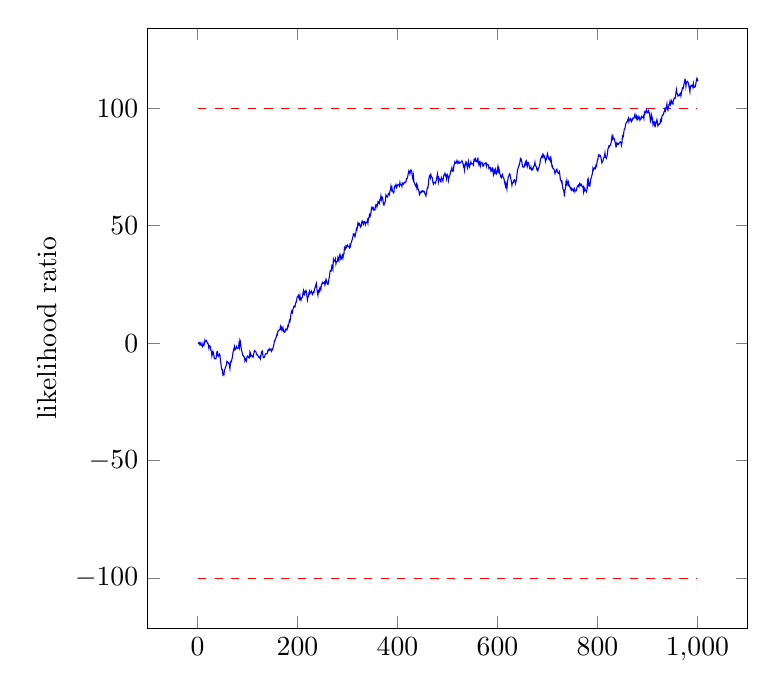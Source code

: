 \begin{tikzpicture}

\begin{axis}[
  width=3in,
  height=3in,
  scale only axis,
  ylabel={likelihood ratio},
]
\addplot[color=red,dashed]
coordinates{
  (1.0, 100.0)
    (1000.0, 100.0)
};

\addplot[color=red,dashed]
coordinates{
  (1.0, -100.0)
    (1000.0, -100.0)
};
\addplot[color=blue] coordinates {
  (1.0, 0.0)
    (2.0, -0.159)
    (3.0, 0.177)
    (4.0, 0.294)
    (5.0, -0.786)
    (6.0, -0.695)
    (7.0, 0.022)
    (8.0, -0.985)
    (9.0, -0.918)
    (10.0, -1.344)
    (11.0, -0.214)
    (12.0, -1.127)
    (13.0, -1.066)
    (14.0, -0.013)
    (15.0, 1.32)
    (16.0, 0.651)
    (17.0, 0.796)
    (18.0, 1.076)
    (19.0, 0.618)
    (20.0, -0.024)
    (21.0, -0.024)
    (22.0, -0.866)
    (23.0, -2.205)
    (24.0, -1.038)
    (25.0, -1.163)
    (26.0, -1.646)
    (27.0, -3.09)
    (28.0, -3.375)
    (29.0, -5.424)
    (30.0, -4.537)
    (31.0, -3.56)
    (32.0, -4.143)
    (33.0, -5.374)
    (34.0, -6.619)
    (35.0, -6.658)
    (36.0, -6.569)
    (37.0, -6.64)
    (38.0, -5.228)
    (39.0, -3.702)
    (40.0, -3.589)
    (41.0, -5.39)
    (42.0, -5.668)
    (43.0, -5.284)
    (44.0, -4.648)
    (45.0, -5.049)
    (46.0, -7.252)
    (47.0, -8.774)
    (48.0, -10.624)
    (49.0, -11.261)
    (50.0, -11.211)
    (51.0, -13.488)
    (52.0, -13.208)
    (53.0, -13.496)
    (54.0, -11.479)
    (55.0, -10.995)
    (56.0, -10.259)
    (57.0, -9.858)
    (58.0, -9.059)
    (59.0, -7.706)
    (60.0, -7.867)
    (61.0, -8.115)
    (62.0, -8.502)
    (63.0, -8.447)
    (64.0, -9.569)
    (65.0, -10.856)
    (66.0, -8.593)
    (67.0, -7.691)
    (68.0, -7.819)
    (69.0, -6.694)
    (70.0, -6.048)
    (71.0, -4.017)
    (72.0, -3.2)
    (73.0, -2.323)
    (74.0, -1.444)
    (75.0, -2.828)
    (76.0, -2.557)
    (77.0, -2.117)
    (78.0, -1.449)
    (79.0, -2.096)
    (80.0, -2.299)
    (81.0, -2.071)
    (82.0, -2.034)
    (83.0, -0.311)
    (84.0, -1.544)
    (85.0, 1.364)
    (86.0, 0.814)
    (87.0, -1.352)
    (88.0, -2.927)
    (89.0, -3.613)
    (90.0, -4.474)
    (91.0, -5.243)
    (92.0, -5.314)
    (93.0, -5.861)
    (94.0, -5.957)
    (95.0, -7.536)
    (96.0, -6.824)
    (97.0, -6.641)
    (98.0, -7.395)
    (99.0, -5.935)
    (100.0, -5.418)
    (101.0, -5.465)
    (102.0, -5.981)
    (103.0, -6.253)
    (104.0, -6.311)
    (105.0, -3.727)
    (106.0, -4.252)
    (107.0, -5.405)
    (108.0, -5.084)
    (109.0, -5.253)
    (110.0, -5.621)
    (111.0, -6.031)
    (112.0, -5.404)
    (113.0, -4.219)
    (114.0, -3.178)
    (115.0, -3.449)
    (116.0, -3.406)
    (117.0, -3.774)
    (118.0, -4.429)
    (119.0, -4.969)
    (120.0, -4.942)
    (121.0, -5.276)
    (122.0, -5.766)
    (123.0, -6.158)
    (124.0, -6.283)
    (125.0, -5.805)
    (126.0, -6.564)
    (127.0, -5.496)
    (128.0, -3.717)
    (129.0, -3.695)
    (130.0, -3.403)
    (131.0, -5.351)
    (132.0, -6.173)
    (133.0, -6.121)
    (134.0, -5.888)
    (135.0, -5.325)
    (136.0, -4.664)
    (137.0, -4.48)
    (138.0, -4.514)
    (139.0, -4.562)
    (140.0, -4.029)
    (141.0, -3.117)
    (142.0, -2.735)
    (143.0, -3.1)
    (144.0, -2.979)
    (145.0, -2.339)
    (146.0, -2.72)
    (147.0, -2.951)
    (148.0, -3.417)
    (149.0, -2.576)
    (150.0, -2.811)
    (151.0, -2.257)
    (152.0, -1.303)
    (153.0, -0.466)
    (154.0, 1.005)
    (155.0, 0.946)
    (156.0, 1.911)
    (157.0, 2.36)
    (158.0, 2.714)
    (159.0, 3.769)
    (160.0, 3.573)
    (161.0, 5.167)
    (162.0, 5.238)
    (163.0, 5.572)
    (164.0, 5.572)
    (165.0, 5.774)
    (166.0, 7.1)
    (167.0, 6.287)
    (168.0, 6.678)
    (169.0, 5.438)
    (170.0, 5.947)
    (171.0, 6.65)
    (172.0, 5.438)
    (173.0, 4.763)
    (174.0, 5.093)
    (175.0, 4.808)
    (176.0, 5.554)
    (177.0, 5.995)
    (178.0, 5.713)
    (179.0, 5.587)
    (180.0, 6.632)
    (181.0, 7.541)
    (182.0, 7.291)
    (183.0, 8.583)
    (184.0, 9.639)
    (185.0, 9.251)
    (186.0, 10.281)
    (187.0, 12.391)
    (188.0, 13.635)
    (189.0, 13.203)
    (190.0, 12.866)
    (191.0, 14.561)
    (192.0, 14.784)
    (193.0, 15.731)
    (194.0, 15.625)
    (195.0, 15.422)
    (196.0, 16.574)
    (197.0, 17.467)
    (198.0, 17.462)
    (199.0, 18.994)
    (200.0, 19.884)
    (201.0, 19.891)
    (202.0, 20.285)
    (203.0, 19.217)
    (204.0, 18.775)
    (205.0, 20.295)
    (206.0, 18.965)
    (207.0, 18.221)
    (208.0, 19.136)
    (209.0, 19.362)
    (210.0, 19.388)
    (211.0, 21.161)
    (212.0, 22.224)
    (213.0, 20.721)
    (214.0, 20.543)
    (215.0, 21.952)
    (216.0, 21.767)
    (217.0, 22.393)
    (218.0, 21.751)
    (219.0, 19.956)
    (220.0, 18.414)
    (221.0, 19.648)
    (222.0, 19.935)
    (223.0, 21.36)
    (224.0, 22.11)
    (225.0, 21.151)
    (226.0, 21.679)
    (227.0, 21.587)
    (228.0, 22.082)
    (229.0, 21.205)
    (230.0, 20.677)
    (231.0, 21.109)
    (232.0, 21.841)
    (233.0, 21.601)
    (234.0, 22.607)
    (235.0, 23.494)
    (236.0, 24.159)
    (237.0, 24.98)
    (238.0, 25.535)
    (239.0, 22.918)
    (240.0, 21.826)
    (241.0, 20.465)
    (242.0, 22.339)
    (243.0, 22.625)
    (244.0, 22.124)
    (245.0, 23.826)
    (246.0, 23.812)
    (247.0, 22.933)
    (248.0, 24.863)
    (249.0, 25.205)
    (250.0, 25.816)
    (251.0, 25.436)
    (252.0, 25.507)
    (253.0, 25.868)
    (254.0, 26.007)
    (255.0, 24.831)
    (256.0, 25.674)
    (257.0, 27.192)
    (258.0, 26.857)
    (259.0, 25.854)
    (260.0, 25.103)
    (261.0, 24.935)
    (262.0, 25.673)
    (263.0, 27.305)
    (264.0, 28.21)
    (265.0, 30.376)
    (266.0, 30.896)
    (267.0, 30.658)
    (268.0, 30.722)
    (269.0, 33.285)
    (270.0, 33.293)
    (271.0, 31.97)
    (272.0, 35.791)
    (273.0, 35.164)
    (274.0, 34.949)
    (275.0, 34.873)
    (276.0, 35.745)
    (277.0, 33.784)
    (278.0, 34.688)
    (279.0, 34.678)
    (280.0, 34.749)
    (281.0, 36.528)
    (282.0, 35.995)
    (283.0, 35.194)
    (284.0, 37.121)
    (285.0, 37.769)
    (286.0, 36.88)
    (287.0, 35.626)
    (288.0, 35.905)
    (289.0, 37.054)
    (290.0, 37.481)
    (291.0, 36.248)
    (292.0, 37.656)
    (293.0, 37.974)
    (294.0, 40.476)
    (295.0, 39.792)
    (296.0, 39.962)
    (297.0, 41.247)
    (298.0, 40.795)
    (299.0, 41.278)
    (300.0, 41.718)
    (301.0, 41.207)
    (302.0, 41.171)
    (303.0, 40.964)
    (304.0, 40.572)
    (305.0, 41.758)
    (306.0, 41.268)
    (307.0, 42.399)
    (308.0, 42.9)
    (309.0, 43.732)
    (310.0, 44.201)
    (311.0, 45.341)
    (312.0, 46.591)
    (313.0, 46.605)
    (314.0, 45.852)
    (315.0, 45.315)
    (316.0, 46.269)
    (317.0, 47.074)
    (318.0, 48.639)
    (319.0, 48.288)
    (320.0, 49.405)
    (321.0, 51.252)
    (322.0, 50.978)
    (323.0, 50.314)
    (324.0, 50.811)
    (325.0, 50.309)
    (326.0, 49.322)
    (327.0, 49.572)
    (328.0, 50.166)
    (329.0, 51.91)
    (330.0, 51.969)
    (331.0, 51.345)
    (332.0, 50.636)
    (333.0, 51.574)
    (334.0, 51.733)
    (335.0, 51.728)
    (336.0, 50.505)
    (337.0, 51.336)
    (338.0, 51.322)
    (339.0, 51.475)
    (340.0, 52.244)
    (341.0, 51.105)
    (342.0, 53.085)
    (343.0, 53.297)
    (344.0, 54.54)
    (345.0, 53.765)
    (346.0, 54.137)
    (347.0, 55.421)
    (348.0, 57.437)
    (349.0, 56.864)
    (350.0, 57.148)
    (351.0, 57.843)
    (352.0, 57.605)
    (353.0, 56.557)
    (354.0, 56.663)
    (355.0, 56.619)
    (356.0, 58.263)
    (357.0, 58.914)
    (358.0, 58.848)
    (359.0, 58.024)
    (360.0, 58.889)
    (361.0, 60.038)
    (362.0, 59.678)
    (363.0, 60.103)
    (364.0, 59.592)
    (365.0, 61.07)
    (366.0, 60.987)
    (367.0, 62.651)
    (368.0, 61.123)
    (369.0, 62.205)
    (370.0, 62.103)
    (371.0, 61.175)
    (372.0, 58.983)
    (373.0, 58.719)
    (374.0, 59.509)
    (375.0, 59.825)
    (376.0, 60.632)
    (377.0, 63.049)
    (378.0, 62.586)
    (379.0, 62.299)
    (380.0, 62.195)
    (381.0, 62.859)
    (382.0, 63.547)
    (383.0, 63.792)
    (384.0, 63.286)
    (385.0, 64.66)
    (386.0, 65.114)
    (387.0, 66.729)
    (388.0, 65.428)
    (389.0, 66.155)
    (390.0, 64.78)
    (391.0, 64.406)
    (392.0, 63.957)
    (393.0, 64.217)
    (394.0, 66.675)
    (395.0, 66.927)
    (396.0, 66.677)
    (397.0, 67.406)
    (398.0, 66.11)
    (399.0, 66.439)
    (400.0, 67.278)
    (401.0, 67.218)
    (402.0, 67.516)
    (403.0, 67.462)
    (404.0, 66.92)
    (405.0, 68.321)
    (406.0, 67.283)
    (407.0, 67.399)
    (408.0, 67.493)
    (409.0, 66.699)
    (410.0, 68.152)
    (411.0, 68.035)
    (412.0, 67.677)
    (413.0, 67.86)
    (414.0, 68.475)
    (415.0, 68.327)
    (416.0, 68.458)
    (417.0, 68.519)
    (418.0, 69.952)
    (419.0, 69.888)
    (420.0, 70.531)
    (421.0, 71.394)
    (422.0, 72.57)
    (423.0, 73.415)
    (424.0, 73.05)
    (425.0, 72.063)
    (426.0, 73.001)
    (427.0, 73.708)
    (428.0, 73.444)
    (429.0, 72.565)
    (430.0, 70.561)
    (431.0, 69.776)
    (432.0, 71.224)
    (433.0, 68.629)
    (434.0, 68.144)
    (435.0, 67.523)
    (436.0, 67.061)
    (437.0, 66.676)
    (438.0, 67.547)
    (439.0, 65.97)
    (440.0, 66.83)
    (441.0, 65.596)
    (442.0, 65.435)
    (443.0, 64.679)
    (444.0, 63.088)
    (445.0, 63.358)
    (446.0, 64.291)
    (447.0, 64.206)
    (448.0, 64.161)
    (449.0, 64.835)
    (450.0, 64.65)
    (451.0, 64.881)
    (452.0, 64.345)
    (453.0, 64.274)
    (454.0, 64.43)
    (455.0, 63.455)
    (456.0, 63.231)
    (457.0, 62.635)
    (458.0, 63.997)
    (459.0, 65.089)
    (460.0, 66.222)
    (461.0, 66.116)
    (462.0, 67.842)
    (463.0, 70.1)
    (464.0, 71.107)
    (465.0, 71.447)
    (466.0, 70.404)
    (467.0, 71.578)
    (468.0, 70.628)
    (469.0, 70.641)
    (470.0, 70.105)
    (471.0, 68.381)
    (472.0, 67.732)
    (473.0, 68.482)
    (474.0, 68.419)
    (475.0, 68.393)
    (476.0, 67.998)
    (477.0, 68.678)
    (478.0, 69.613)
    (479.0, 70.557)
    (480.0, 71.999)
    (481.0, 70.582)
    (482.0, 68.724)
    (483.0, 70.237)
    (484.0, 69.725)
    (485.0, 69.772)
    (486.0, 68.691)
    (487.0, 68.582)
    (488.0, 70.407)
    (489.0, 69.866)
    (490.0, 69.753)
    (491.0, 69.019)
    (492.0, 70.463)
    (493.0, 71.571)
    (494.0, 71.542)
    (495.0, 72.208)
    (496.0, 71.337)
    (497.0, 71.605)
    (498.0, 69.969)
    (499.0, 71.239)
    (500.0, 71.663)
    (501.0, 70.928)
    (502.0, 69.234)
    (503.0, 70.481)
    (504.0, 70.969)
    (505.0, 71.58)
    (506.0, 72.604)
    (507.0, 73.438)
    (508.0, 73.664)
    (509.0, 74.625)
    (510.0, 73.163)
    (511.0, 73.117)
    (512.0, 73.401)
    (513.0, 75.611)
    (514.0, 76.262)
    (515.0, 77.172)
    (516.0, 76.599)
    (517.0, 76.525)
    (518.0, 76.825)
    (519.0, 77.691)
    (520.0, 77.172)
    (521.0, 76.476)
    (522.0, 76.858)
    (523.0, 77.333)
    (524.0, 76.604)
    (525.0, 76.551)
    (526.0, 76.916)
    (527.0, 77.041)
    (528.0, 77.219)
    (529.0, 77.64)
    (530.0, 77.088)
    (531.0, 76.423)
    (532.0, 75.297)
    (533.0, 75.69)
    (534.0, 73.687)
    (535.0, 75.351)
    (536.0, 75.806)
    (537.0, 77.195)
    (538.0, 76.898)
    (539.0, 75.549)
    (540.0, 74.605)
    (541.0, 75.923)
    (542.0, 77.219)
    (543.0, 75.476)
    (544.0, 74.941)
    (545.0, 76.227)
    (546.0, 76.162)
    (547.0, 77.071)
    (548.0, 76.398)
    (549.0, 76.177)
    (550.0, 76.215)
    (551.0, 76.329)
    (552.0, 75.839)
    (553.0, 77.996)
    (554.0, 78.272)
    (555.0, 77.732)
    (556.0, 78.333)
    (557.0, 77.501)
    (558.0, 77.476)
    (559.0, 77.163)
    (560.0, 78.264)
    (561.0, 78.63)
    (562.0, 76.619)
    (563.0, 75.856)
    (564.0, 77.214)
    (565.0, 77.349)
    (566.0, 75.58)
    (567.0, 76.637)
    (568.0, 76.705)
    (569.0, 76.913)
    (570.0, 76.391)
    (571.0, 75.296)
    (572.0, 75.305)
    (573.0, 75.976)
    (574.0, 76.406)
    (575.0, 76.379)
    (576.0, 76.607)
    (577.0, 76.806)
    (578.0, 75.3)
    (579.0, 76.202)
    (580.0, 76.041)
    (581.0, 75.972)
    (582.0, 75.777)
    (583.0, 74.266)
    (584.0, 74.492)
    (585.0, 74.797)
    (586.0, 74.669)
    (587.0, 73.246)
    (588.0, 73.768)
    (589.0, 73.471)
    (590.0, 74.571)
    (591.0, 74.476)
    (592.0, 71.47)
    (593.0, 72.023)
    (594.0, 73.293)
    (595.0, 72.64)
    (596.0, 73.824)
    (597.0, 72.845)
    (598.0, 72.051)
    (599.0, 72.512)
    (600.0, 73.957)
    (601.0, 75.184)
    (602.0, 73.253)
    (603.0, 74.169)
    (604.0, 73.254)
    (605.0, 71.901)
    (606.0, 71.538)
    (607.0, 70.529)
    (608.0, 70.349)
    (609.0, 71.266)
    (610.0, 71.778)
    (611.0, 70.794)
    (612.0, 70.567)
    (613.0, 69.954)
    (614.0, 68.901)
    (615.0, 67.802)
    (616.0, 66.744)
    (617.0, 67.96)
    (618.0, 67.025)
    (619.0, 65.691)
    (620.0, 68.499)
    (621.0, 69.701)
    (622.0, 70.936)
    (623.0, 71.067)
    (624.0, 72.056)
    (625.0, 71.927)
    (626.0, 70.915)
    (627.0, 69.586)
    (628.0, 68.629)
    (629.0, 67.164)
    (630.0, 68.311)
    (631.0, 68.227)
    (632.0, 68.551)
    (633.0, 69.371)
    (634.0, 69.52)
    (635.0, 69.024)
    (636.0, 67.868)
    (637.0, 68.652)
    (638.0, 69.627)
    (639.0, 71.396)
    (640.0, 73.431)
    (641.0, 74.23)
    (642.0, 74.827)
    (643.0, 75.683)
    (644.0, 75.809)
    (645.0, 77.08)
    (646.0, 78.366)
    (647.0, 77.784)
    (648.0, 78.059)
    (649.0, 76.818)
    (650.0, 75.525)
    (651.0, 74.921)
    (652.0, 74.976)
    (653.0, 74.877)
    (654.0, 75.461)
    (655.0, 76.325)
    (656.0, 76.901)
    (657.0, 76.004)
    (658.0, 77.499)
    (659.0, 77.037)
    (660.0, 75.481)
    (661.0, 76.575)
    (662.0, 76.736)
    (663.0, 76.042)
    (664.0, 74.891)
    (665.0, 74.096)
    (666.0, 74.131)
    (667.0, 75.007)
    (668.0, 74.0)
    (669.0, 73.6)
    (670.0, 74.258)
    (671.0, 74.015)
    (672.0, 74.925)
    (673.0, 75.32)
    (674.0, 75.757)
    (675.0, 76.969)
    (676.0, 75.438)
    (677.0, 75.345)
    (678.0, 74.9)
    (679.0, 73.785)
    (680.0, 74.07)
    (681.0, 73.428)
    (682.0, 74.429)
    (683.0, 74.662)
    (684.0, 75.682)
    (685.0, 76.32)
    (686.0, 78.058)
    (687.0, 78.695)
    (688.0, 79.052)
    (689.0, 79.657)
    (690.0, 79.242)
    (691.0, 80.477)
    (692.0, 80.084)
    (693.0, 79.147)
    (694.0, 79.488)
    (695.0, 78.88)
    (696.0, 77.416)
    (697.0, 78.392)
    (698.0, 78.197)
    (699.0, 79.666)
    (700.0, 80.621)
    (701.0, 79.832)
    (702.0, 78.929)
    (703.0, 78.112)
    (704.0, 77.99)
    (705.0, 78.691)
    (706.0, 77.733)
    (707.0, 78.755)
    (708.0, 77.309)
    (709.0, 75.211)
    (710.0, 75.382)
    (711.0, 74.296)
    (712.0, 74.296)
    (713.0, 73.961)
    (714.0, 73.472)
    (715.0, 72.211)
    (716.0, 72.754)
    (717.0, 73.025)
    (718.0, 74.008)
    (719.0, 74.087)
    (720.0, 72.83)
    (721.0, 72.78)
    (722.0, 72.155)
    (723.0, 72.128)
    (724.0, 72.787)
    (725.0, 71.372)
    (726.0, 69.357)
    (727.0, 69.331)
    (728.0, 68.544)
    (729.0, 68.869)
    (730.0, 67.081)
    (731.0, 65.548)
    (732.0, 65.293)
    (733.0, 64.488)
    (734.0, 62.4)
    (735.0, 65.162)
    (736.0, 65.691)
    (737.0, 68.358)
    (738.0, 67.784)
    (739.0, 69.283)
    (740.0, 68.338)
    (741.0, 67.387)
    (742.0, 68.358)
    (743.0, 67.107)
    (744.0, 67.17)
    (745.0, 66.302)
    (746.0, 66.34)
    (747.0, 65.296)
    (748.0, 65.041)
    (749.0, 65.832)
    (750.0, 65.572)
    (751.0, 65.111)
    (752.0, 64.694)
    (753.0, 65.622)
    (754.0, 65.872)
    (755.0, 64.485)
    (756.0, 65.02)
    (757.0, 64.943)
    (758.0, 64.86)
    (759.0, 66.322)
    (760.0, 66.606)
    (761.0, 67.109)
    (762.0, 67.289)
    (763.0, 66.643)
    (764.0, 67.729)
    (765.0, 66.998)
    (766.0, 67.111)
    (767.0, 67.74)
    (768.0, 67.597)
    (769.0, 66.67)
    (770.0, 66.54)
    (771.0, 66.607)
    (772.0, 64.553)
    (773.0, 66.106)
    (774.0, 64.998)
    (775.0, 65.68)
    (776.0, 64.935)
    (777.0, 64.846)
    (778.0, 64.391)
    (779.0, 65.179)
    (780.0, 68.566)
    (781.0, 67.369)
    (782.0, 69.236)
    (783.0, 67.792)
    (784.0, 66.865)
    (785.0, 66.81)
    (786.0, 68.957)
    (787.0, 70.032)
    (788.0, 70.514)
    (789.0, 71.52)
    (790.0, 72.199)
    (791.0, 74.365)
    (792.0, 73.613)
    (793.0, 74.041)
    (794.0, 74.566)
    (795.0, 74.258)
    (796.0, 74.19)
    (797.0, 75.655)
    (798.0, 75.371)
    (799.0, 76.587)
    (800.0, 77.945)
    (801.0, 78.262)
    (802.0, 80.109)
    (803.0, 80.236)
    (804.0, 79.5)
    (805.0, 79.6)
    (806.0, 79.757)
    (807.0, 79.114)
    (808.0, 77.642)
    (809.0, 76.681)
    (810.0, 77.305)
    (811.0, 77.427)
    (812.0, 78.686)
    (813.0, 78.861)
    (814.0, 79.507)
    (815.0, 80.917)
    (816.0, 79.083)
    (817.0, 78.904)
    (818.0, 78.578)
    (819.0, 79.424)
    (820.0, 80.588)
    (821.0, 82.713)
    (822.0, 83.008)
    (823.0, 83.932)
    (824.0, 83.642)
    (825.0, 84.021)
    (826.0, 84.252)
    (827.0, 84.869)
    (828.0, 86.205)
    (829.0, 87.81)
    (830.0, 87.05)
    (831.0, 88.103)
    (832.0, 86.978)
    (833.0, 87.116)
    (834.0, 86.881)
    (835.0, 85.691)
    (836.0, 85.148)
    (837.0, 83.516)
    (838.0, 83.621)
    (839.0, 85.114)
    (840.0, 84.686)
    (841.0, 84.955)
    (842.0, 84.643)
    (843.0, 85.03)
    (844.0, 85.268)
    (845.0, 85.529)
    (846.0, 85.682)
    (847.0, 85.4)
    (848.0, 84.134)
    (849.0, 85.153)
    (850.0, 87.984)
    (851.0, 87.591)
    (852.0, 88.094)
    (853.0, 90.194)
    (854.0, 91.054)
    (855.0, 91.21)
    (856.0, 92.544)
    (857.0, 93.595)
    (858.0, 93.811)
    (859.0, 94.17)
    (860.0, 94.518)
    (861.0, 95.245)
    (862.0, 95.743)
    (863.0, 94.257)
    (864.0, 95.043)
    (865.0, 94.978)
    (866.0, 95.561)
    (867.0, 95.264)
    (868.0, 94.21)
    (869.0, 94.593)
    (870.0, 95.299)
    (871.0, 95.739)
    (872.0, 95.539)
    (873.0, 95.673)
    (874.0, 96.444)
    (875.0, 97.293)
    (876.0, 96.051)
    (877.0, 95.772)
    (878.0, 96.566)
    (879.0, 95.41)
    (880.0, 96.043)
    (881.0, 95.245)
    (882.0, 95.667)
    (883.0, 96.435)
    (884.0, 95.982)
    (885.0, 94.94)
    (886.0, 95.531)
    (887.0, 95.384)
    (888.0, 96.362)
    (889.0, 96.023)
    (890.0, 96.181)
    (891.0, 95.992)
    (892.0, 96.584)
    (893.0, 95.655)
    (894.0, 98.193)
    (895.0, 97.676)
    (896.0, 98.272)
    (897.0, 98.612)
    (898.0, 99.235)
    (899.0, 97.949)
    (900.0, 97.965)
    (901.0, 97.971)
    (902.0, 98.898)
    (903.0, 98.354)
    (904.0, 97.842)
    (905.0, 96.435)
    (906.0, 94.18)
    (907.0, 94.587)
    (908.0, 97.122)
    (909.0, 96.327)
    (910.0, 95.559)
    (911.0, 93.13)
    (912.0, 93.933)
    (913.0, 94.194)
    (914.0, 92.787)
    (915.0, 93.567)
    (916.0, 92.718)
    (917.0, 93.713)
    (918.0, 94.113)
    (919.0, 95.061)
    (920.0, 93.827)
    (921.0, 92.456)
    (922.0, 92.924)
    (923.0, 93.24)
    (924.0, 93.205)
    (925.0, 93.214)
    (926.0, 94.831)
    (927.0, 94.118)
    (928.0, 94.31)
    (929.0, 96.451)
    (930.0, 97.029)
    (931.0, 97.145)
    (932.0, 97.176)
    (933.0, 98.41)
    (934.0, 98.609)
    (935.0, 99.599)
    (936.0, 98.826)
    (937.0, 99.656)
    (938.0, 100.64)
    (939.0, 101.788)
    (940.0, 99.589)
    (941.0, 99.082)
    (942.0, 100.07)
    (943.0, 101.44)
    (944.0, 101.454)
    (945.0, 102.766)
    (946.0, 101.381)
    (947.0, 101.818)
    (948.0, 103.097)
    (949.0, 102.486)
    (950.0, 102.152)
    (951.0, 101.763)
    (952.0, 103.709)
    (953.0, 103.861)
    (954.0, 104.258)
    (955.0, 104.028)
    (956.0, 104.532)
    (957.0, 106.573)
    (958.0, 107.87)
    (959.0, 106.309)
    (960.0, 106.042)
    (961.0, 105.137)
    (962.0, 105.499)
    (963.0, 105.351)
    (964.0, 105.314)
    (965.0, 106.143)
    (966.0, 106.357)
    (967.0, 105.247)
    (968.0, 106.535)
    (969.0, 107.468)
    (970.0, 108.516)
    (971.0, 108.256)
    (972.0, 108.66)
    (973.0, 110.288)
    (974.0, 110.663)
    (975.0, 112.236)
    (976.0, 112.087)
    (977.0, 109.358)
    (978.0, 110.81)
    (979.0, 111.097)
    (980.0, 111.35)
    (981.0, 111.008)
    (982.0, 110.595)
    (983.0, 109.225)
    (984.0, 108.265)
    (985.0, 106.956)
    (986.0, 109.398)
    (987.0, 109.203)
    (988.0, 109.561)
    (989.0, 109.772)
    (990.0, 109.391)
    (991.0, 108.782)
    (992.0, 110.406)
    (993.0, 108.941)
    (994.0, 108.843)
    (995.0, 108.982)
    (996.0, 109.309)
    (997.0, 110.633)
    (998.0, 111.763)
    (999.0, 112.718)
    (1000.0, 112.361)
    (1001.0, 111.423)
};
\end{axis}

\end{tikzpicture}
